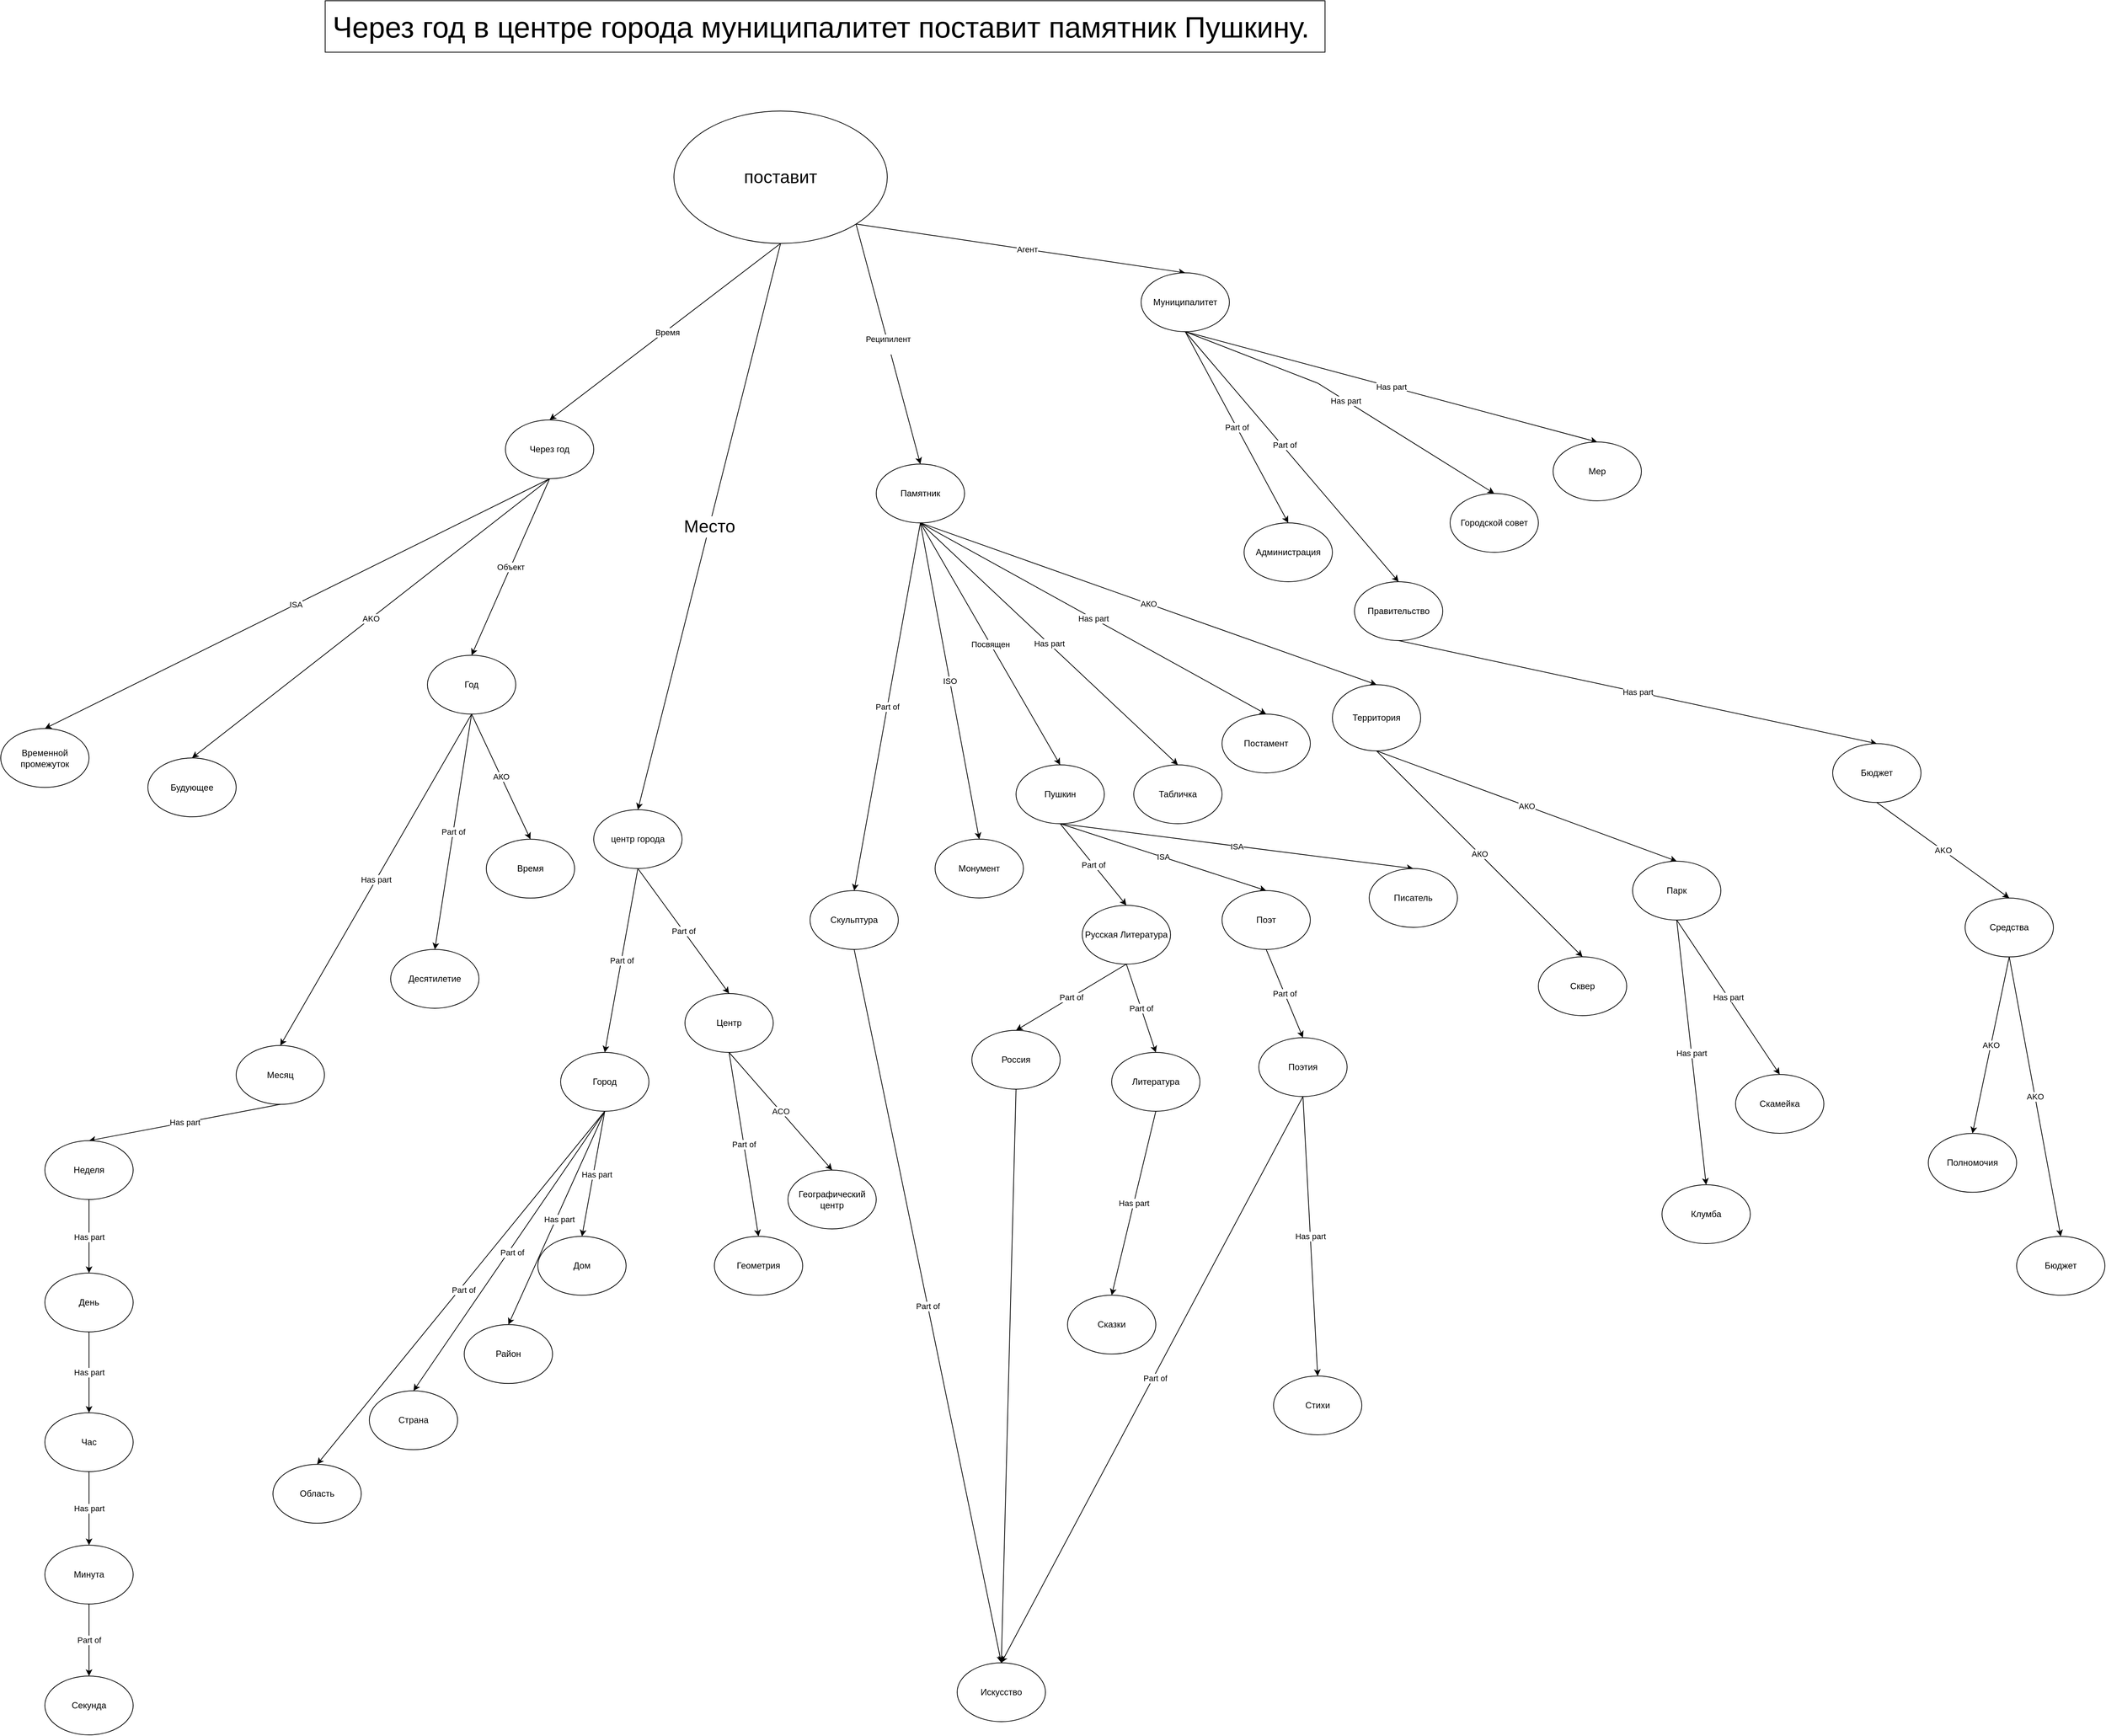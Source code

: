 <mxfile version="28.1.2">
  <diagram name="Страница — 1" id="CI-XZ7B0rQpCabkf-w5-">
    <mxGraphModel dx="4752" dy="3090" grid="1" gridSize="10" guides="1" tooltips="1" connect="1" arrows="1" fold="1" page="1" pageScale="1" pageWidth="827" pageHeight="1169" background="none" math="0" shadow="0">
      <root>
        <mxCell id="0" />
        <mxCell id="1" parent="0" />
        <mxCell id="TmZbyOTy4tZnF4ygVeuB-1" value="Пушкин" style="ellipse;whiteSpace=wrap;html=1;labelBackgroundColor=none;" parent="1" vertex="1">
          <mxGeometry x="910" y="1089" width="120" height="80" as="geometry" />
        </mxCell>
        <mxCell id="TmZbyOTy4tZnF4ygVeuB-8" style="edgeStyle=none;rounded=0;orthogonalLoop=1;jettySize=auto;html=1;entryX=0.5;entryY=0;entryDx=0;entryDy=0;exitX=0.5;exitY=1;exitDx=0;exitDy=0;" parent="1" source="jKoZZrpG-GYCvXaW42Ux-28" target="TmZbyOTy4tZnF4ygVeuB-10" edge="1">
          <mxGeometry relative="1" as="geometry">
            <mxPoint x="586.263" y="1758.53" as="targetPoint" />
            <mxPoint x="610" y="1688.53" as="sourcePoint" />
          </mxGeometry>
        </mxCell>
        <mxCell id="TmZbyOTy4tZnF4ygVeuB-11" value="Has part" style="edgeLabel;html=1;align=center;verticalAlign=middle;resizable=0;points=[];" parent="TmZbyOTy4tZnF4ygVeuB-8" vertex="1" connectable="0">
          <mxGeometry x="-0.001" y="4" relative="1" as="geometry">
            <mxPoint as="offset" />
          </mxGeometry>
        </mxCell>
        <mxCell id="TmZbyOTy4tZnF4ygVeuB-2" value="центр города" style="ellipse;whiteSpace=wrap;html=1;labelBackgroundColor=none;" parent="1" vertex="1">
          <mxGeometry x="336" y="1150" width="120" height="80" as="geometry" />
        </mxCell>
        <mxCell id="TmZbyOTy4tZnF4ygVeuB-6" value="&lt;font style=&quot;font-size: 24px;&quot;&gt;Место&lt;/font&gt;" style="rounded=0;orthogonalLoop=1;jettySize=auto;html=1;exitX=0.5;exitY=1;exitDx=0;exitDy=0;entryX=0.5;entryY=0;entryDx=0;entryDy=0;" parent="1" source="TmZbyOTy4tZnF4ygVeuB-3" target="TmZbyOTy4tZnF4ygVeuB-2" edge="1">
          <mxGeometry relative="1" as="geometry" />
        </mxCell>
        <mxCell id="TmZbyOTy4tZnF4ygVeuB-7" value="Реципилент&lt;div&gt;&lt;br&gt;&lt;/div&gt;" style="rounded=0;orthogonalLoop=1;jettySize=auto;html=1;exitX=1;exitY=1;exitDx=0;exitDy=0;entryX=0.5;entryY=0;entryDx=0;entryDy=0;" parent="1" source="TmZbyOTy4tZnF4ygVeuB-3" target="TmZbyOTy4tZnF4ygVeuB-4" edge="1">
          <mxGeometry relative="1" as="geometry" />
        </mxCell>
        <mxCell id="TmZbyOTy4tZnF4ygVeuB-27" style="edgeStyle=none;rounded=0;orthogonalLoop=1;jettySize=auto;html=1;exitX=1;exitY=1;exitDx=0;exitDy=0;entryX=0.5;entryY=0;entryDx=0;entryDy=0;" parent="1" source="TmZbyOTy4tZnF4ygVeuB-3" target="TmZbyOTy4tZnF4ygVeuB-30" edge="1">
          <mxGeometry relative="1" as="geometry">
            <mxPoint x="1040" y="430" as="targetPoint" />
          </mxGeometry>
        </mxCell>
        <mxCell id="TmZbyOTy4tZnF4ygVeuB-32" value="Агент" style="edgeLabel;html=1;align=center;verticalAlign=middle;resizable=0;points=[];" parent="TmZbyOTy4tZnF4ygVeuB-27" vertex="1" connectable="0">
          <mxGeometry x="0.036" relative="1" as="geometry">
            <mxPoint as="offset" />
          </mxGeometry>
        </mxCell>
        <mxCell id="TmZbyOTy4tZnF4ygVeuB-38" style="edgeStyle=none;rounded=0;orthogonalLoop=1;jettySize=auto;html=1;exitX=0.5;exitY=1;exitDx=0;exitDy=0;entryX=0.5;entryY=0;entryDx=0;entryDy=0;" parent="1" source="TmZbyOTy4tZnF4ygVeuB-3" target="TmZbyOTy4tZnF4ygVeuB-40" edge="1">
          <mxGeometry relative="1" as="geometry">
            <mxPoint x="370" y="860" as="targetPoint" />
          </mxGeometry>
        </mxCell>
        <mxCell id="TmZbyOTy4tZnF4ygVeuB-39" value="Время" style="edgeLabel;html=1;align=center;verticalAlign=middle;resizable=0;points=[];" parent="TmZbyOTy4tZnF4ygVeuB-38" vertex="1" connectable="0">
          <mxGeometry x="-0.005" y="3" relative="1" as="geometry">
            <mxPoint y="-1" as="offset" />
          </mxGeometry>
        </mxCell>
        <mxCell id="TmZbyOTy4tZnF4ygVeuB-3" value="&lt;font style=&quot;font-size: 24px;&quot;&gt;поставит&lt;/font&gt;" style="ellipse;whiteSpace=wrap;html=1;labelBackgroundColor=none;" parent="1" vertex="1">
          <mxGeometry x="445" y="200" width="290" height="180" as="geometry" />
        </mxCell>
        <mxCell id="TmZbyOTy4tZnF4ygVeuB-25" value="Посвящен" style="edgeStyle=none;rounded=0;orthogonalLoop=1;jettySize=auto;html=1;exitX=0.5;exitY=1;exitDx=0;exitDy=0;entryX=0.5;entryY=0;entryDx=0;entryDy=0;" parent="1" source="TmZbyOTy4tZnF4ygVeuB-4" target="TmZbyOTy4tZnF4ygVeuB-1" edge="1">
          <mxGeometry relative="1" as="geometry">
            <mxPoint x="940" y="800" as="targetPoint" />
          </mxGeometry>
        </mxCell>
        <mxCell id="TmZbyOTy4tZnF4ygVeuB-4" value="Памятник" style="ellipse;whiteSpace=wrap;html=1;labelBackgroundColor=none;" parent="1" vertex="1">
          <mxGeometry x="720" y="680" width="120" height="80" as="geometry" />
        </mxCell>
        <mxCell id="TmZbyOTy4tZnF4ygVeuB-5" value="&lt;font style=&quot;font-size: 40px;&quot;&gt;Через год в центре города муниципалитет поставит памятник Пушкину.&amp;nbsp;&lt;/font&gt;" style="rounded=0;whiteSpace=wrap;html=1;labelBackgroundColor=none;" parent="1" vertex="1">
          <mxGeometry x="-29" y="50" width="1359" height="70" as="geometry" />
        </mxCell>
        <mxCell id="TmZbyOTy4tZnF4ygVeuB-10" value="Дом" style="ellipse;whiteSpace=wrap;html=1;labelBackgroundColor=none;" parent="1" vertex="1">
          <mxGeometry x="260" y="1730.16" width="120" height="80" as="geometry" />
        </mxCell>
        <mxCell id="TmZbyOTy4tZnF4ygVeuB-12" style="edgeStyle=none;rounded=0;orthogonalLoop=1;jettySize=auto;html=1;entryX=0.5;entryY=0;entryDx=0;entryDy=0;exitX=0.5;exitY=1;exitDx=0;exitDy=0;" parent="1" target="TmZbyOTy4tZnF4ygVeuB-14" edge="1" source="jKoZZrpG-GYCvXaW42Ux-28">
          <mxGeometry relative="1" as="geometry">
            <mxPoint x="316.263" y="1778.53" as="targetPoint" />
            <mxPoint x="600" y="1689" as="sourcePoint" />
          </mxGeometry>
        </mxCell>
        <mxCell id="TmZbyOTy4tZnF4ygVeuB-13" value="Has part" style="edgeLabel;html=1;align=center;verticalAlign=middle;resizable=0;points=[];" parent="TmZbyOTy4tZnF4ygVeuB-12" vertex="1" connectable="0">
          <mxGeometry x="-0.001" y="4" relative="1" as="geometry">
            <mxPoint as="offset" />
          </mxGeometry>
        </mxCell>
        <mxCell id="TmZbyOTy4tZnF4ygVeuB-14" value="Район" style="ellipse;whiteSpace=wrap;html=1;labelBackgroundColor=none;" parent="1" vertex="1">
          <mxGeometry x="160" y="1850.16" width="120" height="80" as="geometry" />
        </mxCell>
        <mxCell id="TmZbyOTy4tZnF4ygVeuB-15" style="edgeStyle=none;rounded=0;orthogonalLoop=1;jettySize=auto;html=1;entryX=0.5;entryY=0;entryDx=0;entryDy=0;exitX=0.5;exitY=1;exitDx=0;exitDy=0;" parent="1" source="jKoZZrpG-GYCvXaW42Ux-28" target="TmZbyOTy4tZnF4ygVeuB-17" edge="1">
          <mxGeometry relative="1" as="geometry">
            <mxPoint x="275.263" y="1848.53" as="targetPoint" />
            <mxPoint x="610" y="1688.53" as="sourcePoint" />
          </mxGeometry>
        </mxCell>
        <mxCell id="TmZbyOTy4tZnF4ygVeuB-16" value="Part of" style="edgeLabel;html=1;align=center;verticalAlign=middle;resizable=0;points=[];" parent="TmZbyOTy4tZnF4ygVeuB-15" vertex="1" connectable="0">
          <mxGeometry x="-0.001" y="4" relative="1" as="geometry">
            <mxPoint as="offset" />
          </mxGeometry>
        </mxCell>
        <mxCell id="TmZbyOTy4tZnF4ygVeuB-17" value="Страна" style="ellipse;whiteSpace=wrap;html=1;labelBackgroundColor=none;" parent="1" vertex="1">
          <mxGeometry x="31" y="1940.16" width="120" height="80" as="geometry" />
        </mxCell>
        <mxCell id="TmZbyOTy4tZnF4ygVeuB-18" style="edgeStyle=none;rounded=0;orthogonalLoop=1;jettySize=auto;html=1;entryX=0.5;entryY=0;entryDx=0;entryDy=0;exitX=0.5;exitY=1;exitDx=0;exitDy=0;" parent="1" source="jKoZZrpG-GYCvXaW42Ux-28" target="TmZbyOTy4tZnF4ygVeuB-20" edge="1">
          <mxGeometry relative="1" as="geometry">
            <mxPoint x="116.263" y="1578.53" as="targetPoint" />
            <mxPoint x="610" y="1688.53" as="sourcePoint" />
          </mxGeometry>
        </mxCell>
        <mxCell id="TmZbyOTy4tZnF4ygVeuB-19" value="Part of" style="edgeLabel;html=1;align=center;verticalAlign=middle;resizable=0;points=[];" parent="TmZbyOTy4tZnF4ygVeuB-18" vertex="1" connectable="0">
          <mxGeometry x="-0.001" y="4" relative="1" as="geometry">
            <mxPoint as="offset" />
          </mxGeometry>
        </mxCell>
        <mxCell id="TmZbyOTy4tZnF4ygVeuB-20" value="Область" style="ellipse;whiteSpace=wrap;html=1;labelBackgroundColor=none;" parent="1" vertex="1">
          <mxGeometry x="-100" y="2040.16" width="120" height="80" as="geometry" />
        </mxCell>
        <mxCell id="TmZbyOTy4tZnF4ygVeuB-28" value="Правительство" style="ellipse;whiteSpace=wrap;html=1;labelBackgroundColor=none;" parent="1" vertex="1">
          <mxGeometry x="1370" y="840" width="120" height="80" as="geometry" />
        </mxCell>
        <mxCell id="TmZbyOTy4tZnF4ygVeuB-29" style="edgeStyle=none;rounded=0;orthogonalLoop=1;jettySize=auto;html=1;entryX=0.5;entryY=0;entryDx=0;entryDy=0;exitX=0.5;exitY=1;exitDx=0;exitDy=0;" parent="1" source="TmZbyOTy4tZnF4ygVeuB-30" target="TmZbyOTy4tZnF4ygVeuB-28" edge="1">
          <mxGeometry relative="1" as="geometry">
            <mxPoint x="1363" y="625" as="targetPoint" />
            <mxPoint x="1130" y="510" as="sourcePoint" />
          </mxGeometry>
        </mxCell>
        <mxCell id="TmZbyOTy4tZnF4ygVeuB-33" value="Part of" style="edgeLabel;html=1;align=center;verticalAlign=middle;resizable=0;points=[];" parent="TmZbyOTy4tZnF4ygVeuB-29" vertex="1" connectable="0">
          <mxGeometry x="-0.084" y="3" relative="1" as="geometry">
            <mxPoint as="offset" />
          </mxGeometry>
        </mxCell>
        <mxCell id="jKoZZrpG-GYCvXaW42Ux-104" value="Has part" style="rounded=0;orthogonalLoop=1;jettySize=auto;html=1;exitX=0.5;exitY=1;exitDx=0;exitDy=0;entryX=0.5;entryY=0;entryDx=0;entryDy=0;" edge="1" parent="1" source="TmZbyOTy4tZnF4ygVeuB-30" target="jKoZZrpG-GYCvXaW42Ux-103">
          <mxGeometry relative="1" as="geometry" />
        </mxCell>
        <mxCell id="TmZbyOTy4tZnF4ygVeuB-30" value="Муниципалитет" style="ellipse;whiteSpace=wrap;html=1;labelBackgroundColor=none;" parent="1" vertex="1">
          <mxGeometry x="1080" y="420" width="120" height="80" as="geometry" />
        </mxCell>
        <mxCell id="jKoZZrpG-GYCvXaW42Ux-2" value="AKO" style="rounded=0;orthogonalLoop=1;jettySize=auto;html=1;exitX=0.5;exitY=1;exitDx=0;exitDy=0;entryX=0.5;entryY=0;entryDx=0;entryDy=0;" edge="1" parent="1" source="TmZbyOTy4tZnF4ygVeuB-40" target="jKoZZrpG-GYCvXaW42Ux-3">
          <mxGeometry relative="1" as="geometry">
            <mxPoint x="49" y="939.66" as="targetPoint" />
          </mxGeometry>
        </mxCell>
        <mxCell id="TmZbyOTy4tZnF4ygVeuB-40" value="Через год" style="ellipse;whiteSpace=wrap;html=1;labelBackgroundColor=none;" parent="1" vertex="1">
          <mxGeometry x="216" y="620" width="120" height="80" as="geometry" />
        </mxCell>
        <mxCell id="jKoZZrpG-GYCvXaW42Ux-3" value="Будующее" style="ellipse;whiteSpace=wrap;html=1;" vertex="1" parent="1">
          <mxGeometry x="-270" y="1079.66" width="120" height="80" as="geometry" />
        </mxCell>
        <mxCell id="jKoZZrpG-GYCvXaW42Ux-4" value="ISA" style="rounded=0;orthogonalLoop=1;jettySize=auto;html=1;exitX=0.5;exitY=1;exitDx=0;exitDy=0;entryX=0.5;entryY=0;entryDx=0;entryDy=0;" edge="1" parent="1" target="jKoZZrpG-GYCvXaW42Ux-5" source="TmZbyOTy4tZnF4ygVeuB-40">
          <mxGeometry x="0.004" relative="1" as="geometry">
            <mxPoint x="-21" y="1089.66" as="targetPoint" />
            <mxPoint x="-81" y="879.66" as="sourcePoint" />
            <mxPoint as="offset" />
          </mxGeometry>
        </mxCell>
        <mxCell id="jKoZZrpG-GYCvXaW42Ux-5" value="Временной промежуток" style="ellipse;whiteSpace=wrap;html=1;" vertex="1" parent="1">
          <mxGeometry x="-470" y="1039.66" width="120" height="80" as="geometry" />
        </mxCell>
        <mxCell id="jKoZZrpG-GYCvXaW42Ux-8" value="ISO" style="rounded=0;orthogonalLoop=1;jettySize=auto;html=1;exitX=0.5;exitY=1;exitDx=0;exitDy=0;entryX=0.5;entryY=0;entryDx=0;entryDy=0;" edge="1" parent="1" target="jKoZZrpG-GYCvXaW42Ux-9" source="TmZbyOTy4tZnF4ygVeuB-4">
          <mxGeometry relative="1" as="geometry">
            <mxPoint x="940" y="1270" as="targetPoint" />
            <mxPoint x="880" y="1060" as="sourcePoint" />
          </mxGeometry>
        </mxCell>
        <mxCell id="jKoZZrpG-GYCvXaW42Ux-9" value="Монумент" style="ellipse;whiteSpace=wrap;html=1;" vertex="1" parent="1">
          <mxGeometry x="800" y="1190" width="120" height="80" as="geometry" />
        </mxCell>
        <mxCell id="jKoZZrpG-GYCvXaW42Ux-10" value="Part of" style="rounded=0;orthogonalLoop=1;jettySize=auto;html=1;exitX=0.5;exitY=1;exitDx=0;exitDy=0;entryX=0.5;entryY=0;entryDx=0;entryDy=0;" edge="1" parent="1" target="jKoZZrpG-GYCvXaW42Ux-11" source="TmZbyOTy4tZnF4ygVeuB-4">
          <mxGeometry relative="1" as="geometry">
            <mxPoint x="890" y="1363.55" as="targetPoint" />
            <mxPoint x="770" y="943.55" as="sourcePoint" />
          </mxGeometry>
        </mxCell>
        <mxCell id="jKoZZrpG-GYCvXaW42Ux-11" value="Скульптура" style="ellipse;whiteSpace=wrap;html=1;" vertex="1" parent="1">
          <mxGeometry x="630" y="1260" width="120" height="80" as="geometry" />
        </mxCell>
        <mxCell id="jKoZZrpG-GYCvXaW42Ux-14" value="ISA" style="rounded=0;orthogonalLoop=1;jettySize=auto;html=1;exitX=0.5;exitY=1;exitDx=0;exitDy=0;entryX=0.5;entryY=0;entryDx=0;entryDy=0;" edge="1" parent="1" target="jKoZZrpG-GYCvXaW42Ux-15" source="TmZbyOTy4tZnF4ygVeuB-1">
          <mxGeometry x="-0.003" relative="1" as="geometry">
            <mxPoint x="1410" y="1420" as="targetPoint" />
            <mxPoint x="1350" y="1210" as="sourcePoint" />
            <mxPoint as="offset" />
          </mxGeometry>
        </mxCell>
        <mxCell id="jKoZZrpG-GYCvXaW42Ux-15" value="Поэт" style="ellipse;whiteSpace=wrap;html=1;" vertex="1" parent="1">
          <mxGeometry x="1190" y="1260" width="120" height="80" as="geometry" />
        </mxCell>
        <mxCell id="jKoZZrpG-GYCvXaW42Ux-20" value="Part of" style="rounded=0;orthogonalLoop=1;jettySize=auto;html=1;exitX=0.5;exitY=1;exitDx=0;exitDy=0;entryX=0.5;entryY=0;entryDx=0;entryDy=0;" edge="1" parent="1" target="jKoZZrpG-GYCvXaW42Ux-21" source="TmZbyOTy4tZnF4ygVeuB-1">
          <mxGeometry relative="1" as="geometry">
            <mxPoint x="1240" y="1470" as="targetPoint" />
            <mxPoint x="1100.0" y="940" as="sourcePoint" />
          </mxGeometry>
        </mxCell>
        <mxCell id="jKoZZrpG-GYCvXaW42Ux-21" value="Русская Литература" style="ellipse;whiteSpace=wrap;html=1;" vertex="1" parent="1">
          <mxGeometry x="1000" y="1280" width="120" height="80" as="geometry" />
        </mxCell>
        <mxCell id="jKoZZrpG-GYCvXaW42Ux-23" value="Part of" style="rounded=0;orthogonalLoop=1;jettySize=auto;html=1;exitX=0.5;exitY=1;exitDx=0;exitDy=0;entryX=0.5;entryY=0;entryDx=0;entryDy=0;" edge="1" parent="1" target="jKoZZrpG-GYCvXaW42Ux-25" source="jKoZZrpG-GYCvXaW42Ux-21">
          <mxGeometry relative="1" as="geometry">
            <mxPoint x="1470.0" y="1650" as="targetPoint" />
            <mxPoint x="1370" y="1500" as="sourcePoint" />
          </mxGeometry>
        </mxCell>
        <mxCell id="jKoZZrpG-GYCvXaW42Ux-27" value="Part of" style="rounded=0;orthogonalLoop=1;jettySize=auto;html=1;exitX=0.5;exitY=1;exitDx=0;exitDy=0;entryX=0.5;entryY=0;entryDx=0;entryDy=0;" edge="1" parent="1" target="jKoZZrpG-GYCvXaW42Ux-28" source="TmZbyOTy4tZnF4ygVeuB-2">
          <mxGeometry relative="1" as="geometry">
            <mxPoint x="190" y="1489" as="targetPoint" />
            <mxPoint x="376" y="1169" as="sourcePoint" />
          </mxGeometry>
        </mxCell>
        <mxCell id="jKoZZrpG-GYCvXaW42Ux-28" value="Город" style="ellipse;whiteSpace=wrap;html=1;" vertex="1" parent="1">
          <mxGeometry x="291" y="1480" width="120" height="80" as="geometry" />
        </mxCell>
        <mxCell id="jKoZZrpG-GYCvXaW42Ux-30" value="Part of" style="rounded=0;orthogonalLoop=1;jettySize=auto;html=1;exitX=0.5;exitY=1;exitDx=0;exitDy=0;entryX=0.5;entryY=0;entryDx=0;entryDy=0;" edge="1" parent="1" target="jKoZZrpG-GYCvXaW42Ux-31" source="TmZbyOTy4tZnF4ygVeuB-2">
          <mxGeometry relative="1" as="geometry">
            <mxPoint x="430" y="1480" as="targetPoint" />
            <mxPoint x="370" y="1270" as="sourcePoint" />
          </mxGeometry>
        </mxCell>
        <mxCell id="jKoZZrpG-GYCvXaW42Ux-31" value="Центр" style="ellipse;whiteSpace=wrap;html=1;" vertex="1" parent="1">
          <mxGeometry x="460" y="1400" width="120" height="80" as="geometry" />
        </mxCell>
        <mxCell id="jKoZZrpG-GYCvXaW42Ux-33" value="ACO" style="rounded=0;orthogonalLoop=1;jettySize=auto;html=1;exitX=0.5;exitY=1;exitDx=0;exitDy=0;entryX=0.5;entryY=0;entryDx=0;entryDy=0;" edge="1" parent="1" target="jKoZZrpG-GYCvXaW42Ux-34" source="jKoZZrpG-GYCvXaW42Ux-31">
          <mxGeometry relative="1" as="geometry">
            <mxPoint x="635" y="1710" as="targetPoint" />
            <mxPoint x="495" y="1400" as="sourcePoint" />
          </mxGeometry>
        </mxCell>
        <mxCell id="jKoZZrpG-GYCvXaW42Ux-34" value="Географический центр" style="ellipse;whiteSpace=wrap;html=1;" vertex="1" parent="1">
          <mxGeometry x="600" y="1640" width="120" height="80" as="geometry" />
        </mxCell>
        <mxCell id="jKoZZrpG-GYCvXaW42Ux-37" value="Part of" style="rounded=0;orthogonalLoop=1;jettySize=auto;html=1;exitX=0.5;exitY=1;exitDx=0;exitDy=0;entryX=0.5;entryY=0;entryDx=0;entryDy=0;" edge="1" parent="1" target="jKoZZrpG-GYCvXaW42Ux-38" source="jKoZZrpG-GYCvXaW42Ux-31">
          <mxGeometry relative="1" as="geometry">
            <mxPoint x="500" y="1810" as="targetPoint" />
            <mxPoint x="440" y="1600" as="sourcePoint" />
          </mxGeometry>
        </mxCell>
        <mxCell id="jKoZZrpG-GYCvXaW42Ux-38" value="Геометрия" style="ellipse;whiteSpace=wrap;html=1;" vertex="1" parent="1">
          <mxGeometry x="500" y="1730.16" width="120" height="80" as="geometry" />
        </mxCell>
        <mxCell id="jKoZZrpG-GYCvXaW42Ux-40" value="Объект" style="rounded=0;orthogonalLoop=1;jettySize=auto;html=1;exitX=0.5;exitY=1;exitDx=0;exitDy=0;entryX=0.5;entryY=0;entryDx=0;entryDy=0;" edge="1" parent="1" target="jKoZZrpG-GYCvXaW42Ux-41" source="TmZbyOTy4tZnF4ygVeuB-40">
          <mxGeometry relative="1" as="geometry">
            <mxPoint x="79" y="989.66" as="targetPoint" />
            <mxPoint x="-61" y="569.66" as="sourcePoint" />
          </mxGeometry>
        </mxCell>
        <mxCell id="jKoZZrpG-GYCvXaW42Ux-41" value="Год" style="ellipse;whiteSpace=wrap;html=1;" vertex="1" parent="1">
          <mxGeometry x="110" y="940.0" width="120" height="80" as="geometry" />
        </mxCell>
        <mxCell id="jKoZZrpG-GYCvXaW42Ux-43" value="АКО" style="rounded=0;orthogonalLoop=1;jettySize=auto;html=1;exitX=0.5;exitY=1;exitDx=0;exitDy=0;entryX=0.5;entryY=0;entryDx=0;entryDy=0;" edge="1" parent="1" target="jKoZZrpG-GYCvXaW42Ux-44" source="jKoZZrpG-GYCvXaW42Ux-41">
          <mxGeometry relative="1" as="geometry">
            <mxPoint x="130" y="1226.82" as="targetPoint" />
            <mxPoint x="-50" y="876.82" as="sourcePoint" />
          </mxGeometry>
        </mxCell>
        <mxCell id="jKoZZrpG-GYCvXaW42Ux-44" value="Время" style="ellipse;whiteSpace=wrap;html=1;" vertex="1" parent="1">
          <mxGeometry x="190" y="1190.16" width="120" height="80" as="geometry" />
        </mxCell>
        <mxCell id="jKoZZrpG-GYCvXaW42Ux-46" value="Part of" style="rounded=0;orthogonalLoop=1;jettySize=auto;html=1;exitX=0.5;exitY=1;exitDx=0;exitDy=0;entryX=0.5;entryY=0;entryDx=0;entryDy=0;" edge="1" parent="1" target="jKoZZrpG-GYCvXaW42Ux-47" source="jKoZZrpG-GYCvXaW42Ux-41">
          <mxGeometry relative="1" as="geometry">
            <mxPoint x="100" y="1386.82" as="targetPoint" />
            <mxPoint x="-50" y="936.82" as="sourcePoint" />
          </mxGeometry>
        </mxCell>
        <mxCell id="jKoZZrpG-GYCvXaW42Ux-47" value="Десятилетие" style="ellipse;whiteSpace=wrap;html=1;" vertex="1" parent="1">
          <mxGeometry x="60" y="1340" width="120" height="80" as="geometry" />
        </mxCell>
        <mxCell id="jKoZZrpG-GYCvXaW42Ux-48" value="Has part" style="rounded=0;orthogonalLoop=1;jettySize=auto;html=1;exitX=0.5;exitY=1;exitDx=0;exitDy=0;entryX=0.5;entryY=0;entryDx=0;entryDy=0;" edge="1" parent="1" target="jKoZZrpG-GYCvXaW42Ux-49" source="jKoZZrpG-GYCvXaW42Ux-41">
          <mxGeometry relative="1" as="geometry">
            <mxPoint x="80" y="1516.82" as="targetPoint" />
            <mxPoint x="30" y="1082.82" as="sourcePoint" />
          </mxGeometry>
        </mxCell>
        <mxCell id="jKoZZrpG-GYCvXaW42Ux-49" value="Месяц" style="ellipse;whiteSpace=wrap;html=1;" vertex="1" parent="1">
          <mxGeometry x="-150" y="1470.66" width="120" height="80" as="geometry" />
        </mxCell>
        <mxCell id="jKoZZrpG-GYCvXaW42Ux-50" value="Has part" style="rounded=0;orthogonalLoop=1;jettySize=auto;html=1;exitX=0.5;exitY=1;exitDx=0;exitDy=0;entryX=0.5;entryY=0;entryDx=0;entryDy=0;" edge="1" parent="1" target="jKoZZrpG-GYCvXaW42Ux-51" source="jKoZZrpG-GYCvXaW42Ux-56">
          <mxGeometry x="0.006" relative="1" as="geometry">
            <mxPoint x="-520" y="1570" as="targetPoint" />
            <mxPoint x="-580" y="1360" as="sourcePoint" />
            <mxPoint as="offset" />
          </mxGeometry>
        </mxCell>
        <mxCell id="jKoZZrpG-GYCvXaW42Ux-51" value="День" style="ellipse;whiteSpace=wrap;html=1;" vertex="1" parent="1">
          <mxGeometry x="-410" y="1780" width="120" height="80" as="geometry" />
        </mxCell>
        <mxCell id="jKoZZrpG-GYCvXaW42Ux-53" value="Has part" style="rounded=0;orthogonalLoop=1;jettySize=auto;html=1;exitX=0.5;exitY=1;exitDx=0;exitDy=0;entryX=0.5;entryY=0;entryDx=0;entryDy=0;" edge="1" parent="1" target="jKoZZrpG-GYCvXaW42Ux-54" source="jKoZZrpG-GYCvXaW42Ux-51">
          <mxGeometry relative="1" as="geometry">
            <mxPoint x="-311" y="2010.16" as="targetPoint" />
            <mxPoint x="-371" y="1800.16" as="sourcePoint" />
          </mxGeometry>
        </mxCell>
        <mxCell id="jKoZZrpG-GYCvXaW42Ux-54" value="Час" style="ellipse;whiteSpace=wrap;html=1;" vertex="1" parent="1">
          <mxGeometry x="-410" y="1970" width="120" height="80" as="geometry" />
        </mxCell>
        <mxCell id="jKoZZrpG-GYCvXaW42Ux-55" value="Has part" style="rounded=0;orthogonalLoop=1;jettySize=auto;html=1;entryX=0.5;entryY=0;entryDx=0;entryDy=0;exitX=0.5;exitY=1;exitDx=0;exitDy=0;" edge="1" parent="1" target="jKoZZrpG-GYCvXaW42Ux-56" source="jKoZZrpG-GYCvXaW42Ux-49">
          <mxGeometry x="0.002" relative="1" as="geometry">
            <mxPoint x="-490" y="1850" as="targetPoint" />
            <mxPoint x="-550" y="1640" as="sourcePoint" />
            <mxPoint as="offset" />
          </mxGeometry>
        </mxCell>
        <mxCell id="jKoZZrpG-GYCvXaW42Ux-56" value="Неделя" style="ellipse;whiteSpace=wrap;html=1;" vertex="1" parent="1">
          <mxGeometry x="-410" y="1600" width="120" height="80" as="geometry" />
        </mxCell>
        <mxCell id="jKoZZrpG-GYCvXaW42Ux-58" value="Has part" style="rounded=0;orthogonalLoop=1;jettySize=auto;html=1;exitX=0.5;exitY=1;exitDx=0;exitDy=0;entryX=0.5;entryY=0;entryDx=0;entryDy=0;" edge="1" parent="1" target="jKoZZrpG-GYCvXaW42Ux-59" source="jKoZZrpG-GYCvXaW42Ux-54">
          <mxGeometry relative="1" as="geometry">
            <mxPoint x="-370" y="2530" as="targetPoint" />
            <mxPoint x="-430" y="2320" as="sourcePoint" />
            <mxPoint as="offset" />
          </mxGeometry>
        </mxCell>
        <mxCell id="jKoZZrpG-GYCvXaW42Ux-59" value="Минута" style="ellipse;whiteSpace=wrap;html=1;" vertex="1" parent="1">
          <mxGeometry x="-410" y="2150" width="120" height="80" as="geometry" />
        </mxCell>
        <mxCell id="jKoZZrpG-GYCvXaW42Ux-60" value="Part of" style="rounded=0;orthogonalLoop=1;jettySize=auto;html=1;exitX=0.5;exitY=1;exitDx=0;exitDy=0;entryX=0.5;entryY=0;entryDx=0;entryDy=0;" edge="1" parent="1" target="jKoZZrpG-GYCvXaW42Ux-61" source="jKoZZrpG-GYCvXaW42Ux-59">
          <mxGeometry relative="1" as="geometry">
            <mxPoint x="-390" y="2388" as="targetPoint" />
            <mxPoint x="-340" y="2248" as="sourcePoint" />
          </mxGeometry>
        </mxCell>
        <mxCell id="jKoZZrpG-GYCvXaW42Ux-61" value="Секунда" style="ellipse;whiteSpace=wrap;html=1;" vertex="1" parent="1">
          <mxGeometry x="-410" y="2328" width="120" height="80" as="geometry" />
        </mxCell>
        <mxCell id="jKoZZrpG-GYCvXaW42Ux-63" value="Part of" style="rounded=0;orthogonalLoop=1;jettySize=auto;html=1;exitX=0.5;exitY=1;exitDx=0;exitDy=0;entryX=0.5;entryY=0;entryDx=0;entryDy=0;" edge="1" parent="1" target="jKoZZrpG-GYCvXaW42Ux-64" source="jKoZZrpG-GYCvXaW42Ux-11">
          <mxGeometry relative="1" as="geometry">
            <mxPoint x="980" y="1590" as="targetPoint" />
            <mxPoint x="920" y="1380" as="sourcePoint" />
          </mxGeometry>
        </mxCell>
        <mxCell id="jKoZZrpG-GYCvXaW42Ux-64" value="Искусство" style="ellipse;whiteSpace=wrap;html=1;" vertex="1" parent="1">
          <mxGeometry x="830" y="2310" width="120" height="80" as="geometry" />
        </mxCell>
        <mxCell id="jKoZZrpG-GYCvXaW42Ux-65" value="Part of" style="rounded=0;orthogonalLoop=1;jettySize=auto;html=1;exitX=0.5;exitY=1;exitDx=0;exitDy=0;entryX=0.5;entryY=0;entryDx=0;entryDy=0;" edge="1" parent="1" target="jKoZZrpG-GYCvXaW42Ux-66" source="jKoZZrpG-GYCvXaW42Ux-15">
          <mxGeometry relative="1" as="geometry">
            <mxPoint x="1660" y="1590" as="targetPoint" />
            <mxPoint x="1600" y="1380" as="sourcePoint" />
          </mxGeometry>
        </mxCell>
        <mxCell id="jKoZZrpG-GYCvXaW42Ux-68" style="rounded=0;orthogonalLoop=1;jettySize=auto;html=1;exitX=0.5;exitY=1;exitDx=0;exitDy=0;entryX=0.5;entryY=0;entryDx=0;entryDy=0;" edge="1" parent="1" source="jKoZZrpG-GYCvXaW42Ux-25" target="jKoZZrpG-GYCvXaW42Ux-64">
          <mxGeometry relative="1" as="geometry" />
        </mxCell>
        <mxCell id="jKoZZrpG-GYCvXaW42Ux-66" value="Поэтия" style="ellipse;whiteSpace=wrap;html=1;" vertex="1" parent="1">
          <mxGeometry x="1240" y="1460" width="120" height="80" as="geometry" />
        </mxCell>
        <mxCell id="jKoZZrpG-GYCvXaW42Ux-71" value="Part of" style="rounded=0;orthogonalLoop=1;jettySize=auto;html=1;exitX=0.5;exitY=1;exitDx=0;exitDy=0;entryX=0.5;entryY=0;entryDx=0;entryDy=0;" edge="1" parent="1" target="jKoZZrpG-GYCvXaW42Ux-72" source="jKoZZrpG-GYCvXaW42Ux-21">
          <mxGeometry relative="1" as="geometry">
            <mxPoint x="1340" y="1620" as="targetPoint" />
            <mxPoint x="1280" y="1410" as="sourcePoint" />
          </mxGeometry>
        </mxCell>
        <mxCell id="jKoZZrpG-GYCvXaW42Ux-72" value="Литература" style="ellipse;whiteSpace=wrap;html=1;" vertex="1" parent="1">
          <mxGeometry x="1040" y="1480" width="120" height="80" as="geometry" />
        </mxCell>
        <mxCell id="jKoZZrpG-GYCvXaW42Ux-74" value="Has part" style="rounded=0;orthogonalLoop=1;jettySize=auto;html=1;exitX=0.5;exitY=1;exitDx=0;exitDy=0;entryX=0.5;entryY=0;entryDx=0;entryDy=0;" edge="1" parent="1" target="jKoZZrpG-GYCvXaW42Ux-75" source="jKoZZrpG-GYCvXaW42Ux-72">
          <mxGeometry relative="1" as="geometry">
            <mxPoint x="1450" y="1690" as="targetPoint" />
            <mxPoint x="1390" y="1480" as="sourcePoint" />
          </mxGeometry>
        </mxCell>
        <mxCell id="jKoZZrpG-GYCvXaW42Ux-75" value="Сказки" style="ellipse;whiteSpace=wrap;html=1;" vertex="1" parent="1">
          <mxGeometry x="980" y="1810.16" width="120" height="80" as="geometry" />
        </mxCell>
        <mxCell id="jKoZZrpG-GYCvXaW42Ux-78" value="" style="rounded=0;orthogonalLoop=1;jettySize=auto;html=1;exitX=0.5;exitY=1;exitDx=0;exitDy=0;entryX=0.5;entryY=0;entryDx=0;entryDy=0;" edge="1" parent="1" source="jKoZZrpG-GYCvXaW42Ux-66" target="jKoZZrpG-GYCvXaW42Ux-64">
          <mxGeometry relative="1" as="geometry">
            <mxPoint x="1380" y="1520" as="sourcePoint" />
            <mxPoint x="730" y="1530" as="targetPoint" />
          </mxGeometry>
        </mxCell>
        <mxCell id="jKoZZrpG-GYCvXaW42Ux-79" value="Part of" style="edgeLabel;html=1;align=center;verticalAlign=middle;resizable=0;points=[];" vertex="1" connectable="0" parent="jKoZZrpG-GYCvXaW42Ux-78">
          <mxGeometry x="-0.008" y="2" relative="1" as="geometry">
            <mxPoint as="offset" />
          </mxGeometry>
        </mxCell>
        <mxCell id="jKoZZrpG-GYCvXaW42Ux-25" value="Россия" style="ellipse;whiteSpace=wrap;html=1;" vertex="1" parent="1">
          <mxGeometry x="850" y="1450" width="120" height="80" as="geometry" />
        </mxCell>
        <mxCell id="jKoZZrpG-GYCvXaW42Ux-81" value="ISA" style="rounded=0;orthogonalLoop=1;jettySize=auto;html=1;exitX=0.5;exitY=1;exitDx=0;exitDy=0;entryX=0.5;entryY=0;entryDx=0;entryDy=0;" edge="1" parent="1" target="jKoZZrpG-GYCvXaW42Ux-82" source="TmZbyOTy4tZnF4ygVeuB-1">
          <mxGeometry relative="1" as="geometry">
            <mxPoint x="1450" y="1240" as="targetPoint" />
            <mxPoint x="960" y="977.16" as="sourcePoint" />
          </mxGeometry>
        </mxCell>
        <mxCell id="jKoZZrpG-GYCvXaW42Ux-82" value="Писатель" style="ellipse;whiteSpace=wrap;html=1;" vertex="1" parent="1">
          <mxGeometry x="1390" y="1230" width="120" height="80" as="geometry" />
        </mxCell>
        <mxCell id="jKoZZrpG-GYCvXaW42Ux-84" value="Has part" style="rounded=0;orthogonalLoop=1;jettySize=auto;html=1;exitX=0.5;exitY=1;exitDx=0;exitDy=0;entryX=0.5;entryY=0;entryDx=0;entryDy=0;" edge="1" parent="1" target="jKoZZrpG-GYCvXaW42Ux-85" source="jKoZZrpG-GYCvXaW42Ux-66">
          <mxGeometry relative="1" as="geometry">
            <mxPoint x="1340" y="1880" as="targetPoint" />
            <mxPoint x="1280" y="1670" as="sourcePoint" />
          </mxGeometry>
        </mxCell>
        <mxCell id="jKoZZrpG-GYCvXaW42Ux-85" value="Стихи" style="ellipse;whiteSpace=wrap;html=1;" vertex="1" parent="1">
          <mxGeometry x="1260" y="1920" width="120" height="80" as="geometry" />
        </mxCell>
        <mxCell id="jKoZZrpG-GYCvXaW42Ux-90" value="Part of" style="rounded=0;orthogonalLoop=1;jettySize=auto;html=1;exitX=0.5;exitY=1;exitDx=0;exitDy=0;entryX=0.5;entryY=0;entryDx=0;entryDy=0;" edge="1" parent="1" target="jKoZZrpG-GYCvXaW42Ux-91" source="TmZbyOTy4tZnF4ygVeuB-30">
          <mxGeometry relative="1" as="geometry">
            <mxPoint x="1320" y="700" as="targetPoint" />
            <mxPoint x="1170" y="360" as="sourcePoint" />
          </mxGeometry>
        </mxCell>
        <mxCell id="jKoZZrpG-GYCvXaW42Ux-91" value="Администрация" style="ellipse;whiteSpace=wrap;html=1;" vertex="1" parent="1">
          <mxGeometry x="1220" y="760" width="120" height="80" as="geometry" />
        </mxCell>
        <mxCell id="jKoZZrpG-GYCvXaW42Ux-94" value="Has part" style="rounded=0;orthogonalLoop=1;jettySize=auto;html=1;exitX=0.5;exitY=1;exitDx=0;exitDy=0;entryX=0.5;entryY=0;entryDx=0;entryDy=0;" edge="1" parent="1" target="jKoZZrpG-GYCvXaW42Ux-95" source="TmZbyOTy4tZnF4ygVeuB-4">
          <mxGeometry relative="1" as="geometry">
            <mxPoint x="1210" y="1120" as="targetPoint" />
            <mxPoint x="1150" y="910" as="sourcePoint" />
          </mxGeometry>
        </mxCell>
        <mxCell id="jKoZZrpG-GYCvXaW42Ux-95" value="Табличка" style="ellipse;whiteSpace=wrap;html=1;" vertex="1" parent="1">
          <mxGeometry x="1070" y="1089" width="120" height="80" as="geometry" />
        </mxCell>
        <mxCell id="jKoZZrpG-GYCvXaW42Ux-98" value="Has part" style="rounded=0;orthogonalLoop=1;jettySize=auto;html=1;exitX=0.5;exitY=1;exitDx=0;exitDy=0;entryX=0.5;entryY=0;entryDx=0;entryDy=0;" edge="1" parent="1" target="jKoZZrpG-GYCvXaW42Ux-99" source="TmZbyOTy4tZnF4ygVeuB-4">
          <mxGeometry relative="1" as="geometry">
            <mxPoint x="1220" y="955" as="targetPoint" />
            <mxPoint x="610" y="585" as="sourcePoint" />
          </mxGeometry>
        </mxCell>
        <mxCell id="jKoZZrpG-GYCvXaW42Ux-99" value="Постамент" style="ellipse;whiteSpace=wrap;html=1;" vertex="1" parent="1">
          <mxGeometry x="1190" y="1020" width="120" height="80" as="geometry" />
        </mxCell>
        <mxCell id="jKoZZrpG-GYCvXaW42Ux-100" value="Has part" style="rounded=0;orthogonalLoop=1;jettySize=auto;html=1;exitX=0.5;exitY=1;exitDx=0;exitDy=0;entryX=0.5;entryY=0;entryDx=0;entryDy=0;" edge="1" parent="1" target="jKoZZrpG-GYCvXaW42Ux-101" source="TmZbyOTy4tZnF4ygVeuB-30">
          <mxGeometry relative="1" as="geometry">
            <mxPoint x="1360" y="810" as="targetPoint" />
            <mxPoint x="1300" y="600" as="sourcePoint" />
            <Array as="points">
              <mxPoint x="1320" y="570" />
            </Array>
          </mxGeometry>
        </mxCell>
        <mxCell id="jKoZZrpG-GYCvXaW42Ux-101" value="Городской совет" style="ellipse;whiteSpace=wrap;html=1;" vertex="1" parent="1">
          <mxGeometry x="1500" y="720" width="120" height="80" as="geometry" />
        </mxCell>
        <mxCell id="jKoZZrpG-GYCvXaW42Ux-103" value="Мер" style="ellipse;whiteSpace=wrap;html=1;" vertex="1" parent="1">
          <mxGeometry x="1640" y="650" width="120" height="80" as="geometry" />
        </mxCell>
        <mxCell id="jKoZZrpG-GYCvXaW42Ux-106" value="Has part" style="rounded=0;orthogonalLoop=1;jettySize=auto;html=1;exitX=0.5;exitY=1;exitDx=0;exitDy=0;entryX=0.5;entryY=0;entryDx=0;entryDy=0;" edge="1" parent="1" target="jKoZZrpG-GYCvXaW42Ux-107" source="TmZbyOTy4tZnF4ygVeuB-28">
          <mxGeometry relative="1" as="geometry">
            <mxPoint x="1600" y="1050" as="targetPoint" />
            <mxPoint x="1540" y="840" as="sourcePoint" />
          </mxGeometry>
        </mxCell>
        <mxCell id="jKoZZrpG-GYCvXaW42Ux-107" value="Бюджет" style="ellipse;whiteSpace=wrap;html=1;" vertex="1" parent="1">
          <mxGeometry x="2020" y="1060.16" width="120" height="80" as="geometry" />
        </mxCell>
        <mxCell id="jKoZZrpG-GYCvXaW42Ux-109" value="AKO" style="rounded=0;orthogonalLoop=1;jettySize=auto;html=1;exitX=0.5;exitY=1;exitDx=0;exitDy=0;entryX=0.5;entryY=0;entryDx=0;entryDy=0;" edge="1" parent="1" target="jKoZZrpG-GYCvXaW42Ux-110" source="jKoZZrpG-GYCvXaW42Ux-107">
          <mxGeometry relative="1" as="geometry">
            <mxPoint x="2220" y="1330.16" as="targetPoint" />
            <mxPoint x="2100" y="1060.16" as="sourcePoint" />
          </mxGeometry>
        </mxCell>
        <mxCell id="jKoZZrpG-GYCvXaW42Ux-110" value="Средства" style="ellipse;whiteSpace=wrap;html=1;" vertex="1" parent="1">
          <mxGeometry x="2200" y="1270.16" width="120" height="80" as="geometry" />
        </mxCell>
        <mxCell id="jKoZZrpG-GYCvXaW42Ux-113" value="AKO" style="rounded=0;orthogonalLoop=1;jettySize=auto;html=1;exitX=0.5;exitY=1;exitDx=0;exitDy=0;entryX=0.5;entryY=0;entryDx=0;entryDy=0;" edge="1" parent="1" target="jKoZZrpG-GYCvXaW42Ux-114" source="jKoZZrpG-GYCvXaW42Ux-110">
          <mxGeometry relative="1" as="geometry">
            <mxPoint x="2360" y="1600.16" as="targetPoint" />
            <mxPoint x="2300" y="1390.16" as="sourcePoint" />
          </mxGeometry>
        </mxCell>
        <mxCell id="jKoZZrpG-GYCvXaW42Ux-114" value="Полномочия" style="ellipse;whiteSpace=wrap;html=1;" vertex="1" parent="1">
          <mxGeometry x="2150" y="1590.16" width="120" height="80" as="geometry" />
        </mxCell>
        <mxCell id="jKoZZrpG-GYCvXaW42Ux-115" value="AKO" style="rounded=0;orthogonalLoop=1;jettySize=auto;html=1;exitX=0.5;exitY=1;exitDx=0;exitDy=0;entryX=0.5;entryY=0;entryDx=0;entryDy=0;" edge="1" parent="1" target="jKoZZrpG-GYCvXaW42Ux-116" source="jKoZZrpG-GYCvXaW42Ux-110">
          <mxGeometry relative="1" as="geometry">
            <mxPoint x="2408" y="1670.16" as="targetPoint" />
            <mxPoint x="2348" y="1460.16" as="sourcePoint" />
          </mxGeometry>
        </mxCell>
        <mxCell id="jKoZZrpG-GYCvXaW42Ux-116" value="Бюджет" style="ellipse;whiteSpace=wrap;html=1;" vertex="1" parent="1">
          <mxGeometry x="2270" y="1730.16" width="120" height="80" as="geometry" />
        </mxCell>
        <mxCell id="jKoZZrpG-GYCvXaW42Ux-118" value="АКО" style="rounded=0;orthogonalLoop=1;jettySize=auto;html=1;exitX=0.5;exitY=1;exitDx=0;exitDy=0;entryX=0.5;entryY=0;entryDx=0;entryDy=0;" edge="1" parent="1" target="jKoZZrpG-GYCvXaW42Ux-119" source="TmZbyOTy4tZnF4ygVeuB-4">
          <mxGeometry relative="1" as="geometry">
            <mxPoint x="1360" y="1040" as="targetPoint" />
            <mxPoint x="1300" y="830" as="sourcePoint" />
          </mxGeometry>
        </mxCell>
        <mxCell id="jKoZZrpG-GYCvXaW42Ux-119" value="Территория" style="ellipse;whiteSpace=wrap;html=1;" vertex="1" parent="1">
          <mxGeometry x="1340" y="980" width="120" height="90" as="geometry" />
        </mxCell>
        <mxCell id="jKoZZrpG-GYCvXaW42Ux-121" value="АКО" style="rounded=0;orthogonalLoop=1;jettySize=auto;html=1;exitX=0.5;exitY=1;exitDx=0;exitDy=0;entryX=0.5;entryY=0;entryDx=0;entryDy=0;" edge="1" parent="1" target="jKoZZrpG-GYCvXaW42Ux-122" source="jKoZZrpG-GYCvXaW42Ux-119">
          <mxGeometry relative="1" as="geometry">
            <mxPoint x="1650" y="1310" as="targetPoint" />
            <mxPoint x="1590" y="1100" as="sourcePoint" />
          </mxGeometry>
        </mxCell>
        <mxCell id="jKoZZrpG-GYCvXaW42Ux-122" value="Парк" style="ellipse;whiteSpace=wrap;html=1;" vertex="1" parent="1">
          <mxGeometry x="1748" y="1220" width="120" height="80" as="geometry" />
        </mxCell>
        <mxCell id="jKoZZrpG-GYCvXaW42Ux-123" value="АКО" style="rounded=0;orthogonalLoop=1;jettySize=auto;html=1;exitX=0.5;exitY=1;exitDx=0;exitDy=0;entryX=0.5;entryY=0;entryDx=0;entryDy=0;" edge="1" parent="1" target="jKoZZrpG-GYCvXaW42Ux-124" source="jKoZZrpG-GYCvXaW42Ux-119">
          <mxGeometry relative="1" as="geometry">
            <mxPoint x="1640" y="1410" as="targetPoint" />
            <mxPoint x="1580" y="1200" as="sourcePoint" />
          </mxGeometry>
        </mxCell>
        <mxCell id="jKoZZrpG-GYCvXaW42Ux-124" value="Сквер" style="ellipse;whiteSpace=wrap;html=1;" vertex="1" parent="1">
          <mxGeometry x="1620" y="1350" width="120" height="80" as="geometry" />
        </mxCell>
        <mxCell id="jKoZZrpG-GYCvXaW42Ux-125" value="Has part" style="rounded=0;orthogonalLoop=1;jettySize=auto;html=1;exitX=0.5;exitY=1;exitDx=0;exitDy=0;entryX=0.5;entryY=0;entryDx=0;entryDy=0;" edge="1" parent="1" target="jKoZZrpG-GYCvXaW42Ux-126" source="jKoZZrpG-GYCvXaW42Ux-122">
          <mxGeometry relative="1" as="geometry">
            <mxPoint x="1908" y="1570" as="targetPoint" />
            <mxPoint x="1848" y="1360" as="sourcePoint" />
          </mxGeometry>
        </mxCell>
        <mxCell id="jKoZZrpG-GYCvXaW42Ux-126" value="Скамейка" style="ellipse;whiteSpace=wrap;html=1;" vertex="1" parent="1">
          <mxGeometry x="1888" y="1510" width="120" height="80" as="geometry" />
        </mxCell>
        <mxCell id="jKoZZrpG-GYCvXaW42Ux-127" value="Has part" style="rounded=0;orthogonalLoop=1;jettySize=auto;html=1;exitX=0.5;exitY=1;exitDx=0;exitDy=0;entryX=0.5;entryY=0;entryDx=0;entryDy=0;" edge="1" parent="1" target="jKoZZrpG-GYCvXaW42Ux-128" source="jKoZZrpG-GYCvXaW42Ux-122">
          <mxGeometry x="0.005" relative="1" as="geometry">
            <mxPoint x="1808" y="1720" as="targetPoint" />
            <mxPoint x="1748" y="1510" as="sourcePoint" />
            <mxPoint as="offset" />
          </mxGeometry>
        </mxCell>
        <mxCell id="jKoZZrpG-GYCvXaW42Ux-128" value="Клумба" style="ellipse;whiteSpace=wrap;html=1;" vertex="1" parent="1">
          <mxGeometry x="1788" y="1660" width="120" height="80" as="geometry" />
        </mxCell>
      </root>
    </mxGraphModel>
  </diagram>
</mxfile>
